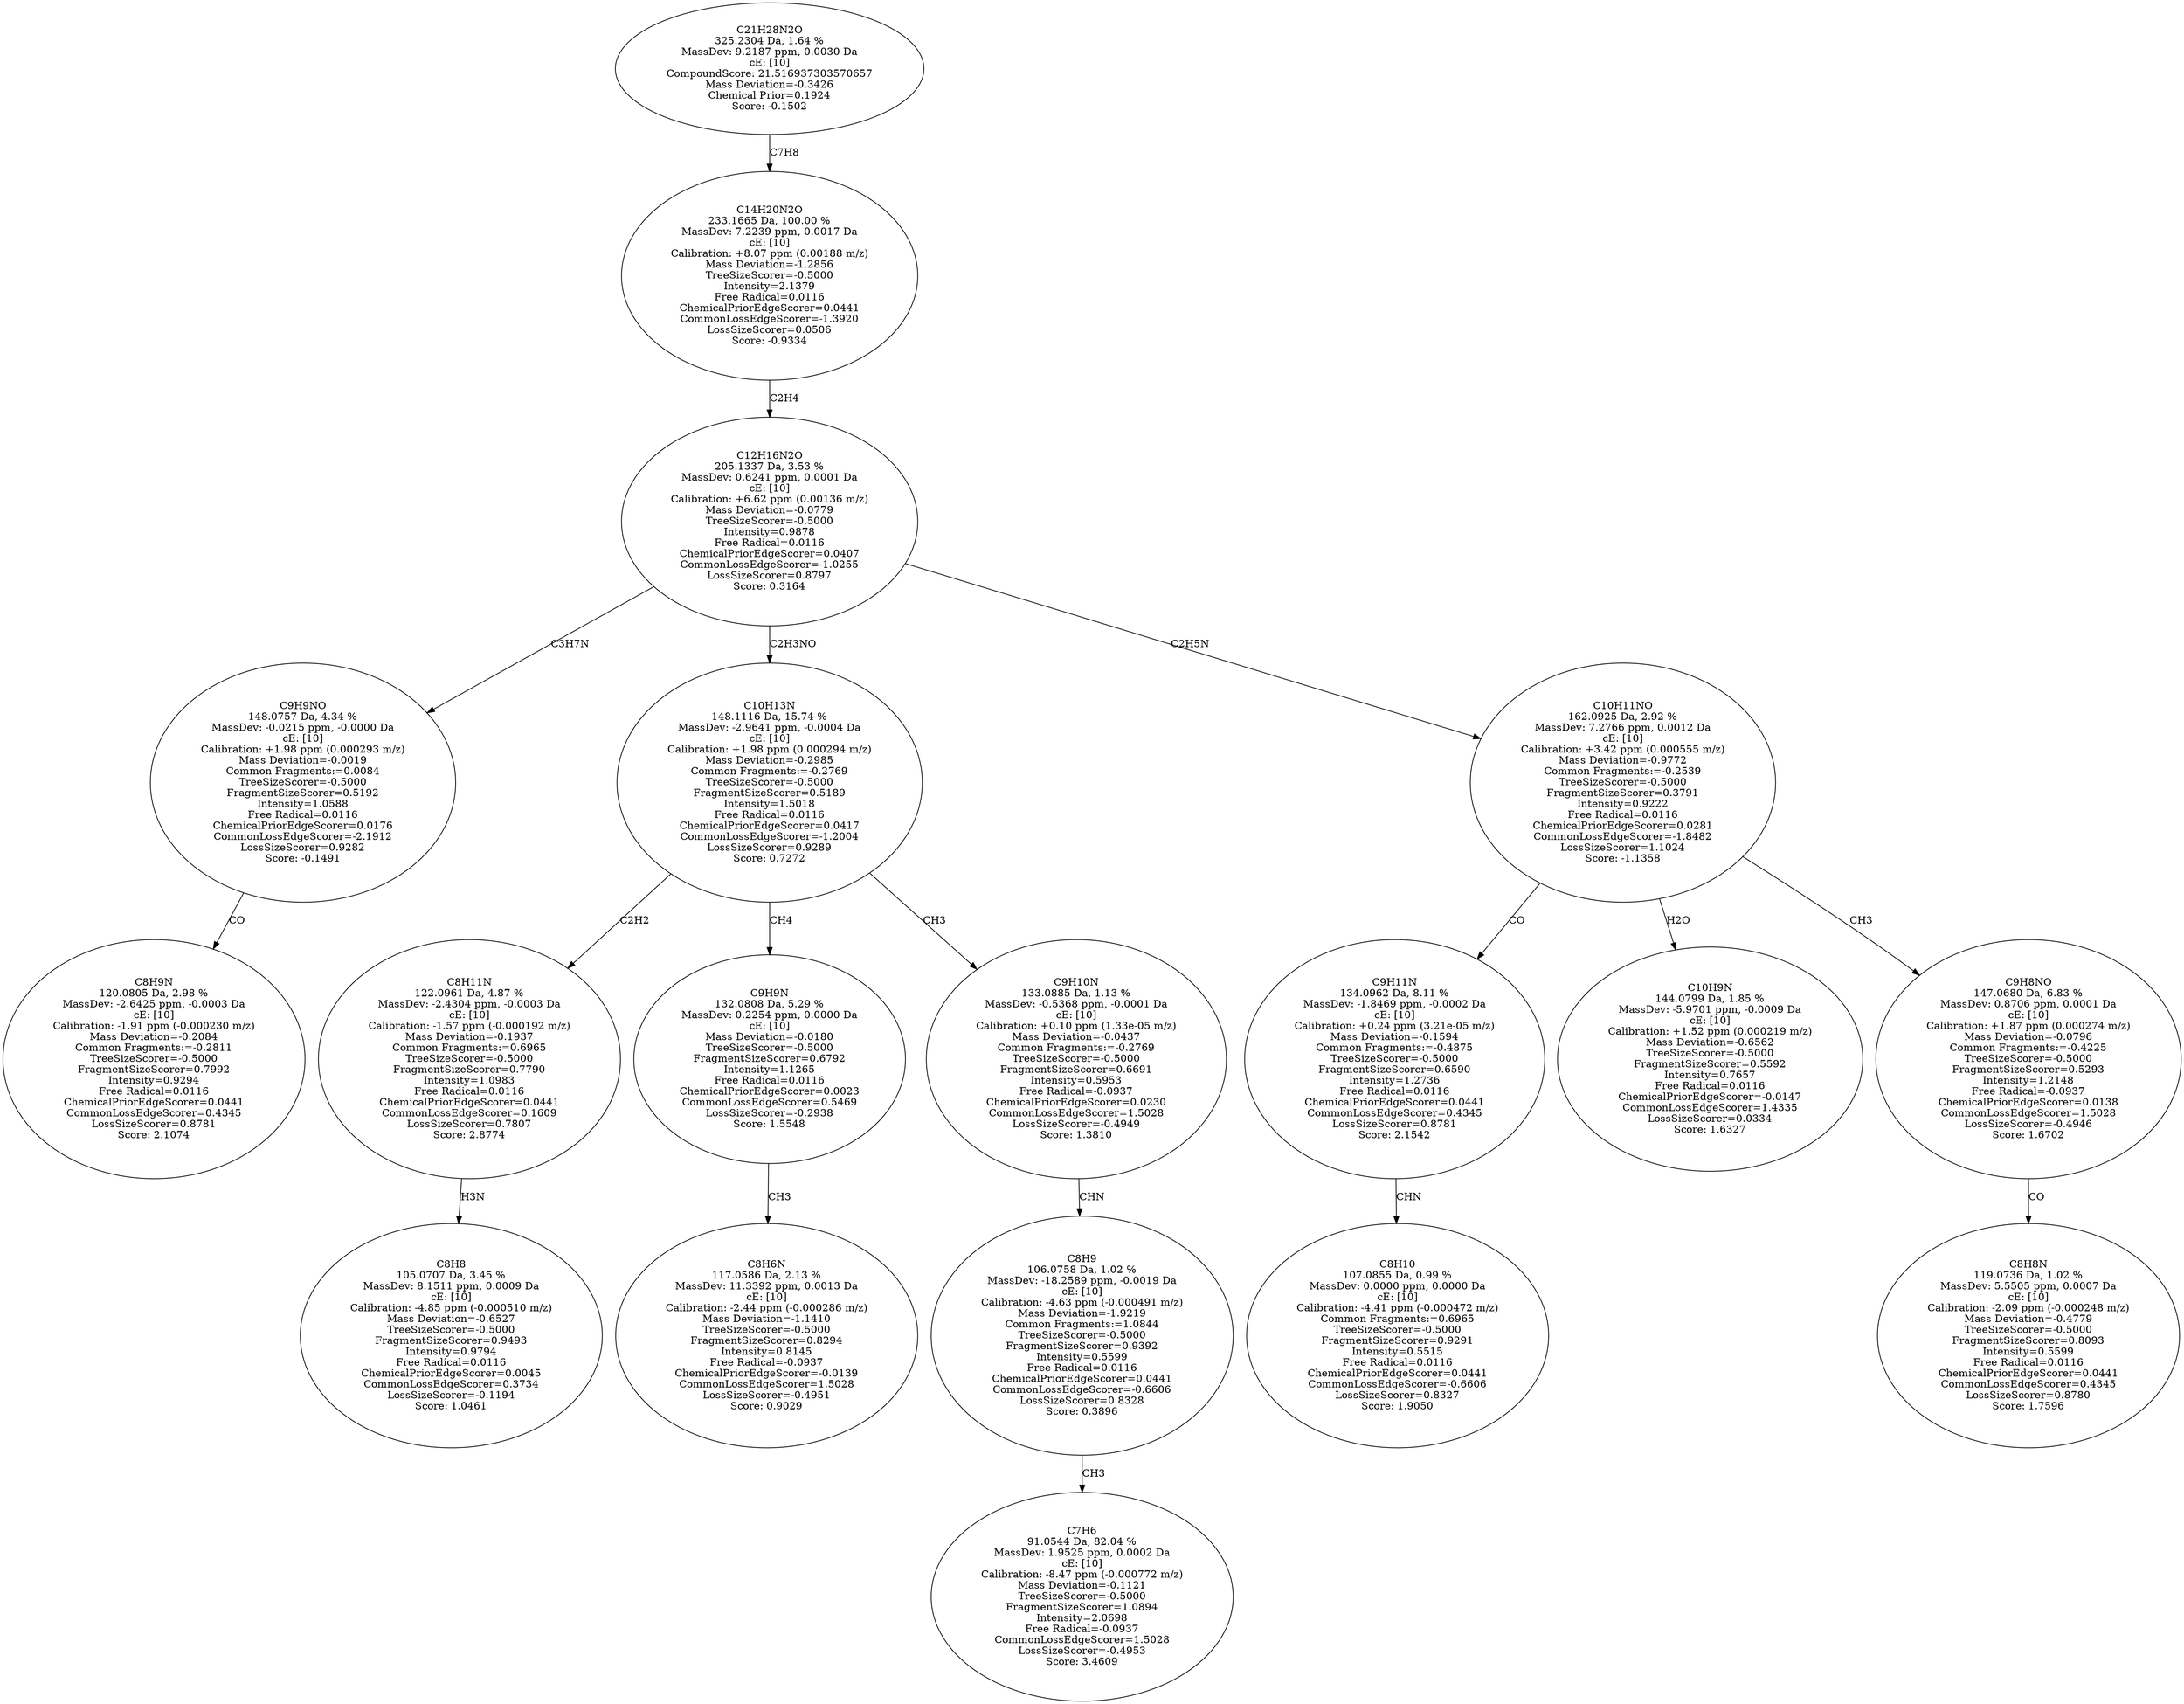 strict digraph {
v1 [label="C8H9N\n120.0805 Da, 2.98 %\nMassDev: -2.6425 ppm, -0.0003 Da\ncE: [10]\nCalibration: -1.91 ppm (-0.000230 m/z)\nMass Deviation=-0.2084\nCommon Fragments:=-0.2811\nTreeSizeScorer=-0.5000\nFragmentSizeScorer=0.7992\nIntensity=0.9294\nFree Radical=0.0116\nChemicalPriorEdgeScorer=0.0441\nCommonLossEdgeScorer=0.4345\nLossSizeScorer=0.8781\nScore: 2.1074"];
v2 [label="C9H9NO\n148.0757 Da, 4.34 %\nMassDev: -0.0215 ppm, -0.0000 Da\ncE: [10]\nCalibration: +1.98 ppm (0.000293 m/z)\nMass Deviation=-0.0019\nCommon Fragments:=0.0084\nTreeSizeScorer=-0.5000\nFragmentSizeScorer=0.5192\nIntensity=1.0588\nFree Radical=0.0116\nChemicalPriorEdgeScorer=0.0176\nCommonLossEdgeScorer=-2.1912\nLossSizeScorer=0.9282\nScore: -0.1491"];
v3 [label="C8H8\n105.0707 Da, 3.45 %\nMassDev: 8.1511 ppm, 0.0009 Da\ncE: [10]\nCalibration: -4.85 ppm (-0.000510 m/z)\nMass Deviation=-0.6527\nTreeSizeScorer=-0.5000\nFragmentSizeScorer=0.9493\nIntensity=0.9794\nFree Radical=0.0116\nChemicalPriorEdgeScorer=0.0045\nCommonLossEdgeScorer=0.3734\nLossSizeScorer=-0.1194\nScore: 1.0461"];
v4 [label="C8H11N\n122.0961 Da, 4.87 %\nMassDev: -2.4304 ppm, -0.0003 Da\ncE: [10]\nCalibration: -1.57 ppm (-0.000192 m/z)\nMass Deviation=-0.1937\nCommon Fragments:=0.6965\nTreeSizeScorer=-0.5000\nFragmentSizeScorer=0.7790\nIntensity=1.0983\nFree Radical=0.0116\nChemicalPriorEdgeScorer=0.0441\nCommonLossEdgeScorer=0.1609\nLossSizeScorer=0.7807\nScore: 2.8774"];
v5 [label="C8H6N\n117.0586 Da, 2.13 %\nMassDev: 11.3392 ppm, 0.0013 Da\ncE: [10]\nCalibration: -2.44 ppm (-0.000286 m/z)\nMass Deviation=-1.1410\nTreeSizeScorer=-0.5000\nFragmentSizeScorer=0.8294\nIntensity=0.8145\nFree Radical=-0.0937\nChemicalPriorEdgeScorer=-0.0139\nCommonLossEdgeScorer=1.5028\nLossSizeScorer=-0.4951\nScore: 0.9029"];
v6 [label="C9H9N\n132.0808 Da, 5.29 %\nMassDev: 0.2254 ppm, 0.0000 Da\ncE: [10]\nMass Deviation=-0.0180\nTreeSizeScorer=-0.5000\nFragmentSizeScorer=0.6792\nIntensity=1.1265\nFree Radical=0.0116\nChemicalPriorEdgeScorer=0.0023\nCommonLossEdgeScorer=0.5469\nLossSizeScorer=-0.2938\nScore: 1.5548"];
v7 [label="C7H6\n91.0544 Da, 82.04 %\nMassDev: 1.9525 ppm, 0.0002 Da\ncE: [10]\nCalibration: -8.47 ppm (-0.000772 m/z)\nMass Deviation=-0.1121\nTreeSizeScorer=-0.5000\nFragmentSizeScorer=1.0894\nIntensity=2.0698\nFree Radical=-0.0937\nCommonLossEdgeScorer=1.5028\nLossSizeScorer=-0.4953\nScore: 3.4609"];
v8 [label="C8H9\n106.0758 Da, 1.02 %\nMassDev: -18.2589 ppm, -0.0019 Da\ncE: [10]\nCalibration: -4.63 ppm (-0.000491 m/z)\nMass Deviation=-1.9219\nCommon Fragments:=1.0844\nTreeSizeScorer=-0.5000\nFragmentSizeScorer=0.9392\nIntensity=0.5599\nFree Radical=0.0116\nChemicalPriorEdgeScorer=0.0441\nCommonLossEdgeScorer=-0.6606\nLossSizeScorer=0.8328\nScore: 0.3896"];
v9 [label="C9H10N\n133.0885 Da, 1.13 %\nMassDev: -0.5368 ppm, -0.0001 Da\ncE: [10]\nCalibration: +0.10 ppm (1.33e-05 m/z)\nMass Deviation=-0.0437\nCommon Fragments:=-0.2769\nTreeSizeScorer=-0.5000\nFragmentSizeScorer=0.6691\nIntensity=0.5953\nFree Radical=-0.0937\nChemicalPriorEdgeScorer=0.0230\nCommonLossEdgeScorer=1.5028\nLossSizeScorer=-0.4949\nScore: 1.3810"];
v10 [label="C10H13N\n148.1116 Da, 15.74 %\nMassDev: -2.9641 ppm, -0.0004 Da\ncE: [10]\nCalibration: +1.98 ppm (0.000294 m/z)\nMass Deviation=-0.2985\nCommon Fragments:=-0.2769\nTreeSizeScorer=-0.5000\nFragmentSizeScorer=0.5189\nIntensity=1.5018\nFree Radical=0.0116\nChemicalPriorEdgeScorer=0.0417\nCommonLossEdgeScorer=-1.2004\nLossSizeScorer=0.9289\nScore: 0.7272"];
v11 [label="C8H10\n107.0855 Da, 0.99 %\nMassDev: 0.0000 ppm, 0.0000 Da\ncE: [10]\nCalibration: -4.41 ppm (-0.000472 m/z)\nCommon Fragments:=0.6965\nTreeSizeScorer=-0.5000\nFragmentSizeScorer=0.9291\nIntensity=0.5515\nFree Radical=0.0116\nChemicalPriorEdgeScorer=0.0441\nCommonLossEdgeScorer=-0.6606\nLossSizeScorer=0.8327\nScore: 1.9050"];
v12 [label="C9H11N\n134.0962 Da, 8.11 %\nMassDev: -1.8469 ppm, -0.0002 Da\ncE: [10]\nCalibration: +0.24 ppm (3.21e-05 m/z)\nMass Deviation=-0.1594\nCommon Fragments:=-0.4875\nTreeSizeScorer=-0.5000\nFragmentSizeScorer=0.6590\nIntensity=1.2736\nFree Radical=0.0116\nChemicalPriorEdgeScorer=0.0441\nCommonLossEdgeScorer=0.4345\nLossSizeScorer=0.8781\nScore: 2.1542"];
v13 [label="C10H9N\n144.0799 Da, 1.85 %\nMassDev: -5.9701 ppm, -0.0009 Da\ncE: [10]\nCalibration: +1.52 ppm (0.000219 m/z)\nMass Deviation=-0.6562\nTreeSizeScorer=-0.5000\nFragmentSizeScorer=0.5592\nIntensity=0.7657\nFree Radical=0.0116\nChemicalPriorEdgeScorer=-0.0147\nCommonLossEdgeScorer=1.4335\nLossSizeScorer=0.0334\nScore: 1.6327"];
v14 [label="C8H8N\n119.0736 Da, 1.02 %\nMassDev: 5.5505 ppm, 0.0007 Da\ncE: [10]\nCalibration: -2.09 ppm (-0.000248 m/z)\nMass Deviation=-0.4779\nTreeSizeScorer=-0.5000\nFragmentSizeScorer=0.8093\nIntensity=0.5599\nFree Radical=0.0116\nChemicalPriorEdgeScorer=0.0441\nCommonLossEdgeScorer=0.4345\nLossSizeScorer=0.8780\nScore: 1.7596"];
v15 [label="C9H8NO\n147.0680 Da, 6.83 %\nMassDev: 0.8706 ppm, 0.0001 Da\ncE: [10]\nCalibration: +1.87 ppm (0.000274 m/z)\nMass Deviation=-0.0796\nCommon Fragments:=-0.4225\nTreeSizeScorer=-0.5000\nFragmentSizeScorer=0.5293\nIntensity=1.2148\nFree Radical=-0.0937\nChemicalPriorEdgeScorer=0.0138\nCommonLossEdgeScorer=1.5028\nLossSizeScorer=-0.4946\nScore: 1.6702"];
v16 [label="C10H11NO\n162.0925 Da, 2.92 %\nMassDev: 7.2766 ppm, 0.0012 Da\ncE: [10]\nCalibration: +3.42 ppm (0.000555 m/z)\nMass Deviation=-0.9772\nCommon Fragments:=-0.2539\nTreeSizeScorer=-0.5000\nFragmentSizeScorer=0.3791\nIntensity=0.9222\nFree Radical=0.0116\nChemicalPriorEdgeScorer=0.0281\nCommonLossEdgeScorer=-1.8482\nLossSizeScorer=1.1024\nScore: -1.1358"];
v17 [label="C12H16N2O\n205.1337 Da, 3.53 %\nMassDev: 0.6241 ppm, 0.0001 Da\ncE: [10]\nCalibration: +6.62 ppm (0.00136 m/z)\nMass Deviation=-0.0779\nTreeSizeScorer=-0.5000\nIntensity=0.9878\nFree Radical=0.0116\nChemicalPriorEdgeScorer=0.0407\nCommonLossEdgeScorer=-1.0255\nLossSizeScorer=0.8797\nScore: 0.3164"];
v18 [label="C14H20N2O\n233.1665 Da, 100.00 %\nMassDev: 7.2239 ppm, 0.0017 Da\ncE: [10]\nCalibration: +8.07 ppm (0.00188 m/z)\nMass Deviation=-1.2856\nTreeSizeScorer=-0.5000\nIntensity=2.1379\nFree Radical=0.0116\nChemicalPriorEdgeScorer=0.0441\nCommonLossEdgeScorer=-1.3920\nLossSizeScorer=0.0506\nScore: -0.9334"];
v19 [label="C21H28N2O\n325.2304 Da, 1.64 %\nMassDev: 9.2187 ppm, 0.0030 Da\ncE: [10]\nCompoundScore: 21.516937303570657\nMass Deviation=-0.3426\nChemical Prior=0.1924\nScore: -0.1502"];
v2 -> v1 [label="CO"];
v17 -> v2 [label="C3H7N"];
v4 -> v3 [label="H3N"];
v10 -> v4 [label="C2H2"];
v6 -> v5 [label="CH3"];
v10 -> v6 [label="CH4"];
v8 -> v7 [label="CH3"];
v9 -> v8 [label="CHN"];
v10 -> v9 [label="CH3"];
v17 -> v10 [label="C2H3NO"];
v12 -> v11 [label="CHN"];
v16 -> v12 [label="CO"];
v16 -> v13 [label="H2O"];
v15 -> v14 [label="CO"];
v16 -> v15 [label="CH3"];
v17 -> v16 [label="C2H5N"];
v18 -> v17 [label="C2H4"];
v19 -> v18 [label="C7H8"];
}